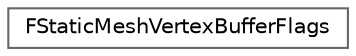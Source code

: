digraph "Graphical Class Hierarchy"
{
 // INTERACTIVE_SVG=YES
 // LATEX_PDF_SIZE
  bgcolor="transparent";
  edge [fontname=Helvetica,fontsize=10,labelfontname=Helvetica,labelfontsize=10];
  node [fontname=Helvetica,fontsize=10,shape=box,height=0.2,width=0.4];
  rankdir="LR";
  Node0 [id="Node000000",label="FStaticMeshVertexBufferFlags",height=0.2,width=0.4,color="grey40", fillcolor="white", style="filled",URL="$d1/d80/structFStaticMeshVertexBufferFlags.html",tooltip=" "];
}
